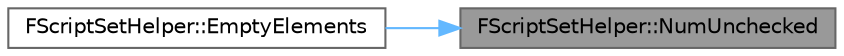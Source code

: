 digraph "FScriptSetHelper::NumUnchecked"
{
 // INTERACTIVE_SVG=YES
 // LATEX_PDF_SIZE
  bgcolor="transparent";
  edge [fontname=Helvetica,fontsize=10,labelfontname=Helvetica,labelfontsize=10];
  node [fontname=Helvetica,fontsize=10,shape=box,height=0.2,width=0.4];
  rankdir="RL";
  Node1 [id="Node000001",label="FScriptSetHelper::NumUnchecked",height=0.2,width=0.4,color="gray40", fillcolor="grey60", style="filled", fontcolor="black",tooltip="Returns the number of elements in the set."];
  Node1 -> Node2 [id="edge1_Node000001_Node000002",dir="back",color="steelblue1",style="solid",tooltip=" "];
  Node2 [id="Node000002",label="FScriptSetHelper::EmptyElements",height=0.2,width=0.4,color="grey40", fillcolor="white", style="filled",URL="$df/d52/classFScriptSetHelper.html#a86505bd76fe4bbbbc8f6fdaac484cca1",tooltip="Remove all values from the set, calling destructors, etc as appropriate."];
}
